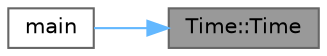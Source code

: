 digraph "Time::Time"
{
 // LATEX_PDF_SIZE
  bgcolor="transparent";
  edge [fontname=Helvetica,fontsize=10,labelfontname=Helvetica,labelfontsize=10];
  node [fontname=Helvetica,fontsize=10,shape=box,height=0.2,width=0.4];
  rankdir="RL";
  Node1 [id="Node000001",label="Time::Time",height=0.2,width=0.4,color="gray40", fillcolor="grey60", style="filled", fontcolor="black",tooltip="Construct a new Time object."];
  Node1 -> Node2 [id="edge1_Node000001_Node000002",dir="back",color="steelblue1",style="solid",tooltip=" "];
  Node2 [id="Node000002",label="main",height=0.2,width=0.4,color="grey40", fillcolor="white", style="filled",URL="$_time_test_8cpp.html#ae66f6b31b5ad750f1fe042a706a4e3d4",tooltip=" "];
}

